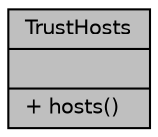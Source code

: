 digraph "TrustHosts"
{
 // LATEX_PDF_SIZE
  bgcolor="transparent";
  edge [fontname="Helvetica",fontsize="10",labelfontname="Helvetica",labelfontsize="10"];
  node [fontname="Helvetica",fontsize="10",shape=record];
  Node1 [label="{TrustHosts\n||+ hosts()\l}",height=0.2,width=0.4,color="black", fillcolor="grey75", style="filled", fontcolor="black",tooltip="Gestiona los middleware para los servidores de confianza."];
}
